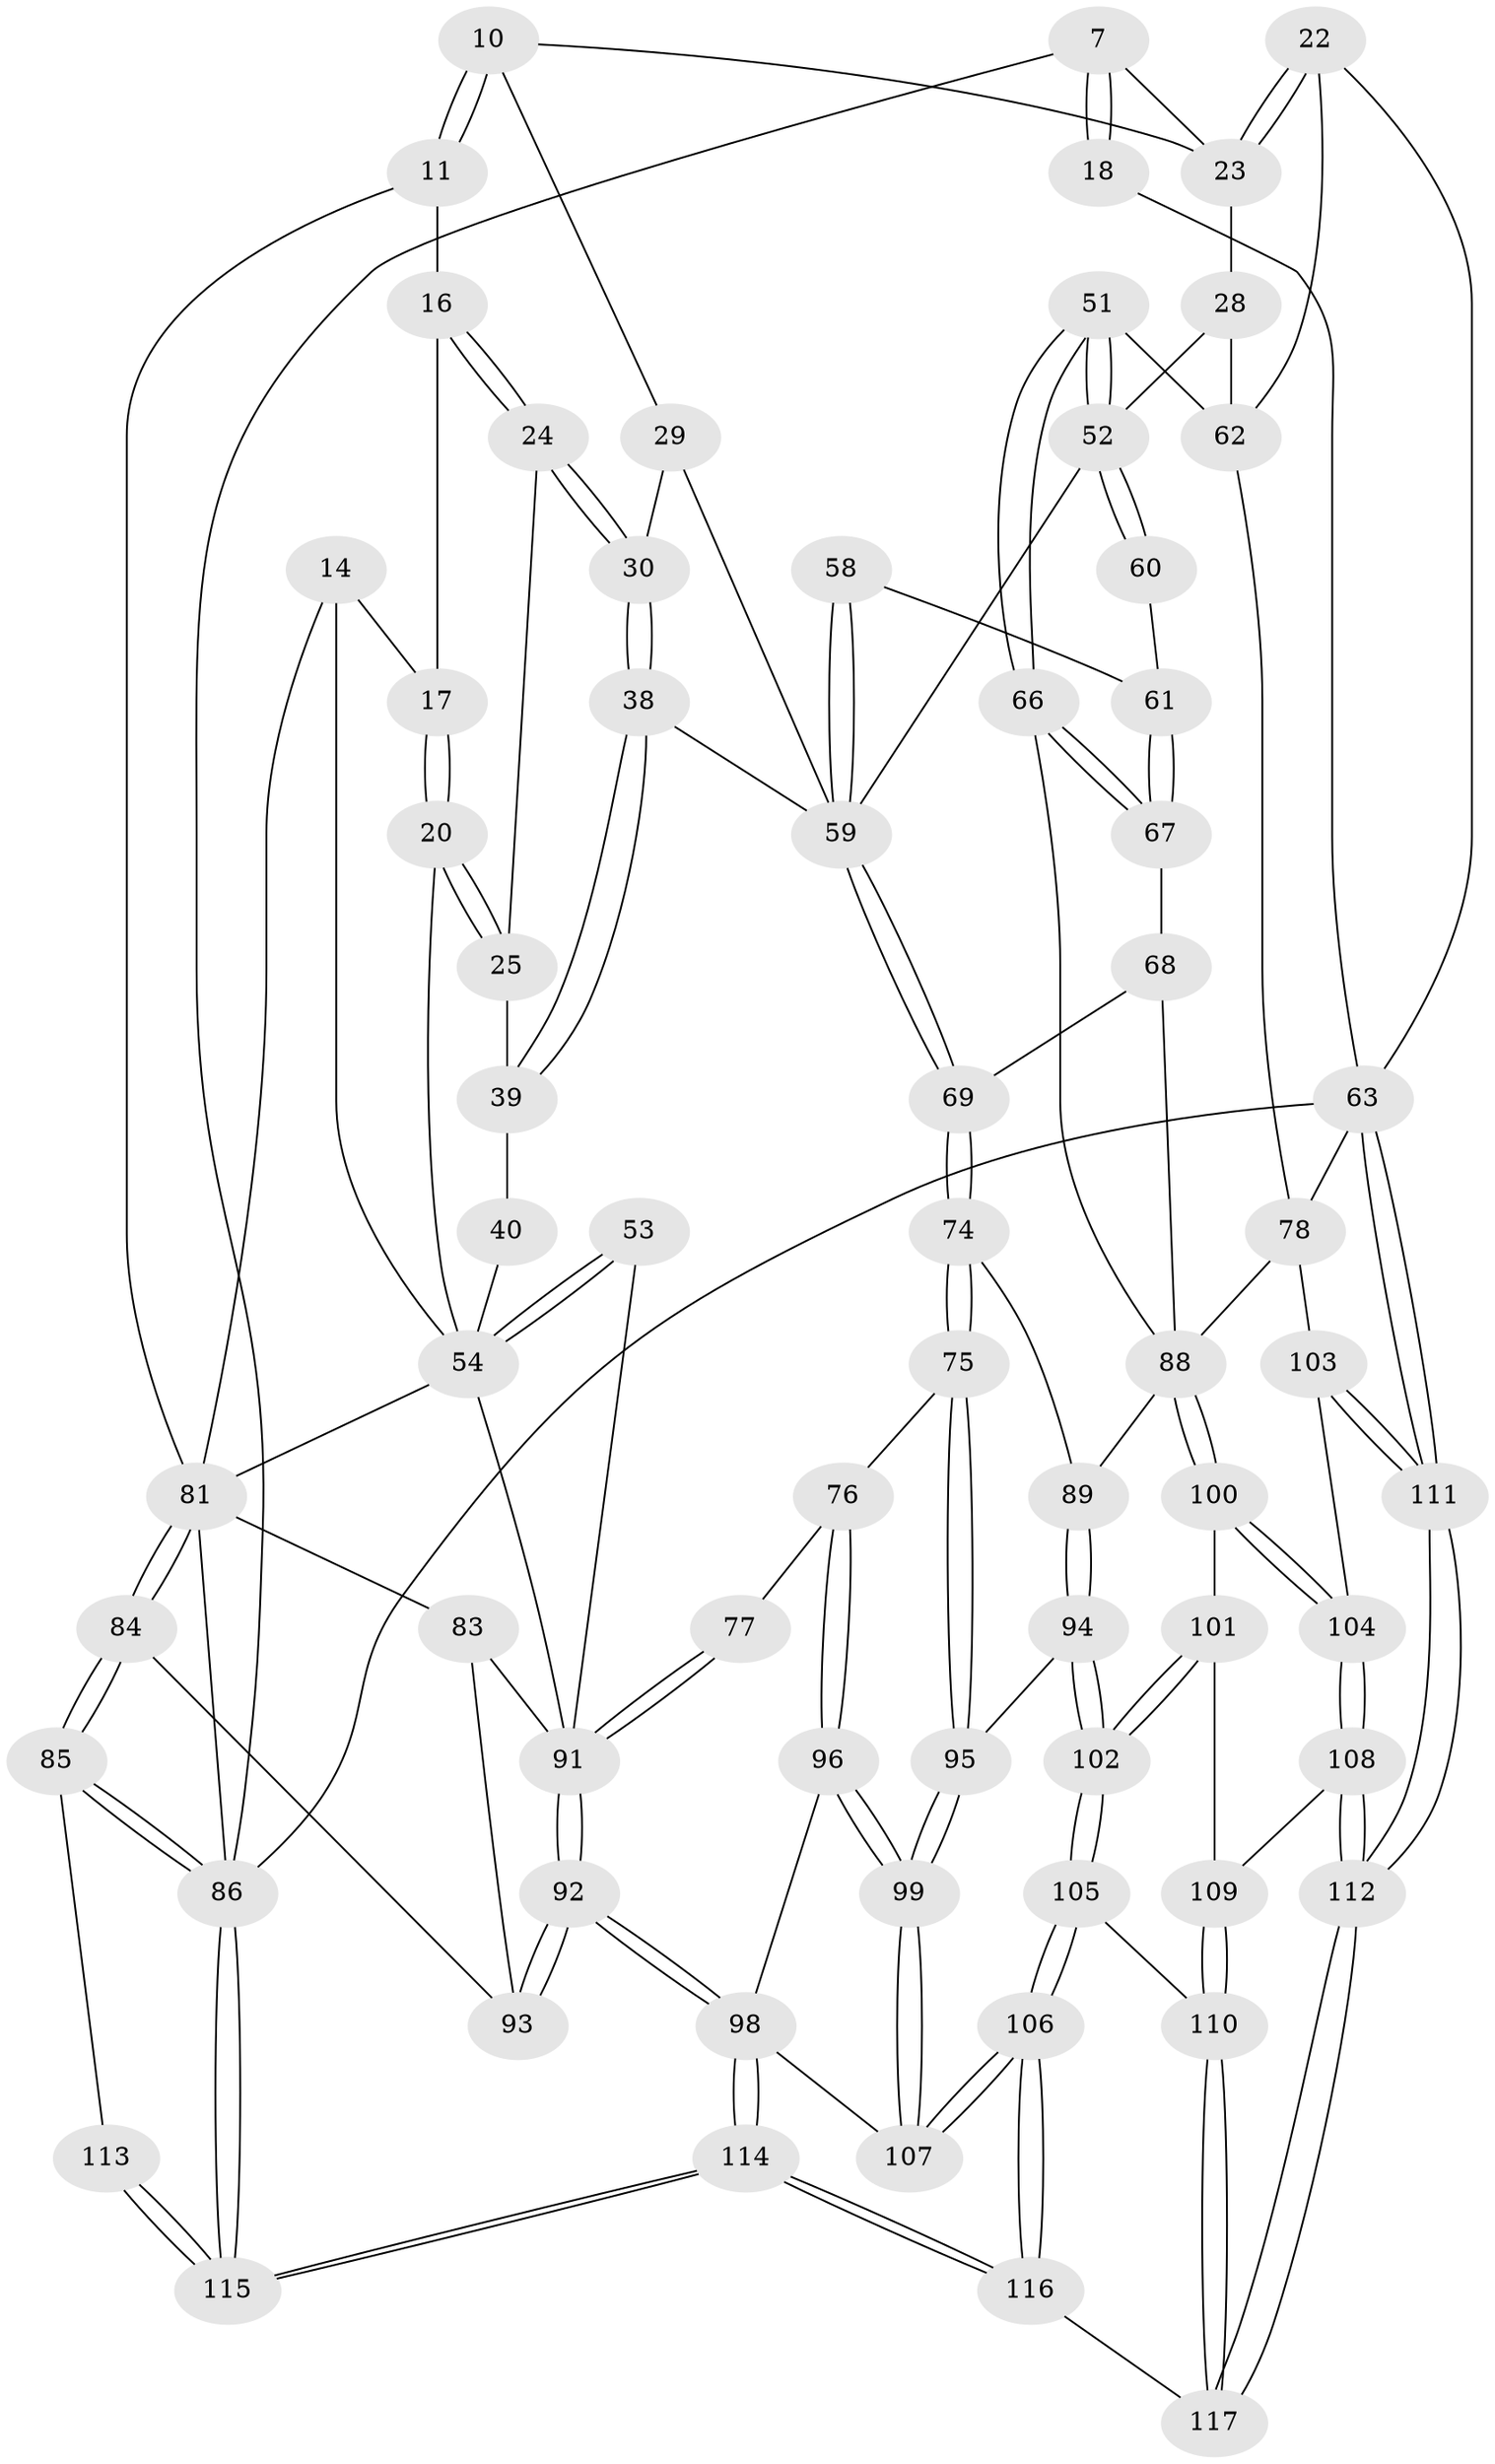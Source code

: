 // original degree distribution, {3: 0.02564102564102564, 6: 0.28205128205128205, 4: 0.2905982905982906, 5: 0.4017094017094017}
// Generated by graph-tools (version 1.1) at 2025/06/03/04/25 22:06:29]
// undirected, 70 vertices, 165 edges
graph export_dot {
graph [start="1"]
  node [color=gray90,style=filled];
  7 [pos="+0.8515345760089953+0.08447378818296603",super="+6"];
  10 [pos="+0.692249641278387+0.19952816542792906"];
  11 [pos="+0.6476562358498673+0.0934412231867395",super="+5"];
  14 [pos="+0.12149716656657492+0.1327142983339444",super="+13+12"];
  16 [pos="+0.4463655138113312+0.09362221231875804"];
  17 [pos="+0.3908019241089207+0.026622862569242987"];
  18 [pos="+1+0.1179234790973949"];
  20 [pos="+0.3070780120702645+0.19448427369784763"];
  22 [pos="+1+0.17577414940450303"];
  23 [pos="+0.9574947723293729+0.14203676918542443",super="+9"];
  24 [pos="+0.4389429573463313+0.20933130190762025"];
  25 [pos="+0.3421011759714449+0.2375637760396687"];
  28 [pos="+0.7335712337776977+0.22176080545872104",super="+27"];
  29 [pos="+0.5580583513031301+0.2653194527693367"];
  30 [pos="+0.518985383390221+0.2651512879786567"];
  38 [pos="+0.3671487241566172+0.45902879888153914"];
  39 [pos="+0.350284383546051+0.454270771125554",super="+36"];
  40 [pos="+0.3377890560881242+0.45639521039852576",super="+37"];
  51 [pos="+0.8160776351009632+0.529125474897808",super="+50"];
  52 [pos="+0.7275453329802178+0.4863744347799003",super="+45+46"];
  53 [pos="+0.24892612756721436+0.4747590624179564"];
  54 [pos="+0.10297911579998832+0.4423666191671258",super="+34+42"];
  58 [pos="+0.4915986469825402+0.48436792983392224"];
  59 [pos="+0.43399599319779597+0.5150171693570893",super="+44+43+47"];
  60 [pos="+0.6759241892223546+0.4930420336256581"];
  61 [pos="+0.6722996981236319+0.49672999307270094"];
  62 [pos="+1+0.38927951115609405",super="+49"];
  63 [pos="+1+1",super="+19"];
  66 [pos="+0.8574648945050911+0.7105763669003702"];
  67 [pos="+0.6047623587024085+0.5950237864249123"];
  68 [pos="+0.5689536421473403+0.6087486747400376"];
  69 [pos="+0.47027181346029195+0.5972564675720349"];
  74 [pos="+0.4408146702427499+0.6746504465040853"];
  75 [pos="+0.3570362316365363+0.741746912020987"];
  76 [pos="+0.3093077774167418+0.7505444087850839"];
  77 [pos="+0.3010351874516691+0.7487695056999073"];
  78 [pos="+0.8917522414400789+0.7448525938663908",super="+64"];
  81 [pos="+0+0.6334756851165453",super="+57+26+15+4"];
  83 [pos="+0.10482146258564021+0.6797498590488472",super="+80+71"];
  84 [pos="+0+0.7219340915095824"];
  85 [pos="+0+0.9084123797929866"];
  86 [pos="+0+1",super="+2"];
  88 [pos="+0.6135924267464907+0.7987131926118548",super="+87"];
  89 [pos="+0.48647543231074714+0.7252573429624537"];
  91 [pos="+0.17282929254856044+0.8395175876215156",super="+82+73+72+70"];
  92 [pos="+0.14576055835749271+0.8748211754339362"];
  93 [pos="+0.12488129421440693+0.8731215753743644",super="+90"];
  94 [pos="+0.4943451477012233+0.8716441835069201"];
  95 [pos="+0.44632103575276905+0.8760428902445213"];
  96 [pos="+0.32281110187181433+0.9123453371148498"];
  98 [pos="+0.17808739267770807+0.923933358145681",super="+97"];
  99 [pos="+0.38147338814995485+0.9647491213915811"];
  100 [pos="+0.5916708708877044+0.861877028788715"];
  101 [pos="+0.590751092332904+0.8628472742377108"];
  102 [pos="+0.5436485455333686+0.8829903777228236"];
  103 [pos="+0.859571997054716+0.8095330179476249"];
  104 [pos="+0.7132652428475618+0.9133949106550191"];
  105 [pos="+0.5338679280357347+0.946125506979642"];
  106 [pos="+0.40282180625314173+1"];
  107 [pos="+0.3910669947309042+1"];
  108 [pos="+0.7003697522711784+0.9948080306709741"];
  109 [pos="+0.6107435237957031+0.9174998924610221"];
  110 [pos="+0.6101590201477709+1"];
  111 [pos="+0.7885328808575371+1"];
  112 [pos="+0.73156944700644+1"];
  113 [pos="+0.09713313732996533+0.891871230818495"];
  114 [pos="+0.16202242076853257+1"];
  115 [pos="+0+1"];
  116 [pos="+0.402187651414256+1"];
  117 [pos="+0.7220512389174246+1"];
  7 -- 18 [weight=2];
  7 -- 18;
  7 -- 86;
  7 -- 23;
  10 -- 11;
  10 -- 11;
  10 -- 29;
  10 -- 23;
  11 -- 16;
  11 -- 81;
  14 -- 54 [weight=2];
  14 -- 81 [weight=2];
  14 -- 17;
  16 -- 17;
  16 -- 24;
  16 -- 24;
  17 -- 20;
  17 -- 20;
  18 -- 63;
  20 -- 25;
  20 -- 25;
  20 -- 54;
  22 -- 23;
  22 -- 23;
  22 -- 63;
  22 -- 62;
  23 -- 28 [weight=2];
  24 -- 25;
  24 -- 30;
  24 -- 30;
  25 -- 39;
  28 -- 52;
  28 -- 62;
  29 -- 30;
  29 -- 59;
  30 -- 38;
  30 -- 38;
  38 -- 39;
  38 -- 39;
  38 -- 59;
  39 -- 40 [weight=2];
  40 -- 54 [weight=2];
  51 -- 52;
  51 -- 52;
  51 -- 66;
  51 -- 66;
  51 -- 62 [weight=2];
  52 -- 60 [weight=2];
  52 -- 60;
  52 -- 59;
  53 -- 54 [weight=2];
  53 -- 54;
  53 -- 91;
  54 -- 81;
  54 -- 91 [weight=2];
  58 -- 59 [weight=2];
  58 -- 59;
  58 -- 61;
  59 -- 69;
  59 -- 69;
  60 -- 61;
  61 -- 67;
  61 -- 67;
  62 -- 78;
  63 -- 111;
  63 -- 111;
  63 -- 86 [weight=2];
  63 -- 78;
  66 -- 67;
  66 -- 67;
  66 -- 88;
  67 -- 68;
  68 -- 69;
  68 -- 88;
  69 -- 74;
  69 -- 74;
  74 -- 75;
  74 -- 75;
  74 -- 89;
  75 -- 76;
  75 -- 95;
  75 -- 95;
  76 -- 77;
  76 -- 96;
  76 -- 96;
  77 -- 91 [weight=2];
  77 -- 91;
  78 -- 103;
  78 -- 88;
  81 -- 84;
  81 -- 84;
  81 -- 86 [weight=2];
  81 -- 83 [weight=2];
  83 -- 91 [weight=3];
  83 -- 93;
  84 -- 85;
  84 -- 85;
  84 -- 93;
  85 -- 86;
  85 -- 86;
  85 -- 113;
  86 -- 115;
  86 -- 115;
  88 -- 89;
  88 -- 100;
  88 -- 100;
  89 -- 94;
  89 -- 94;
  91 -- 92;
  91 -- 92;
  92 -- 93;
  92 -- 93;
  92 -- 98;
  92 -- 98;
  94 -- 95;
  94 -- 102;
  94 -- 102;
  95 -- 99;
  95 -- 99;
  96 -- 99;
  96 -- 99;
  96 -- 98;
  98 -- 114;
  98 -- 114;
  98 -- 107;
  99 -- 107;
  99 -- 107;
  100 -- 101;
  100 -- 104;
  100 -- 104;
  101 -- 102;
  101 -- 102;
  101 -- 109;
  102 -- 105;
  102 -- 105;
  103 -- 104;
  103 -- 111;
  103 -- 111;
  104 -- 108;
  104 -- 108;
  105 -- 106;
  105 -- 106;
  105 -- 110;
  106 -- 107;
  106 -- 107;
  106 -- 116;
  106 -- 116;
  108 -- 109;
  108 -- 112;
  108 -- 112;
  109 -- 110;
  109 -- 110;
  110 -- 117;
  110 -- 117;
  111 -- 112;
  111 -- 112;
  112 -- 117;
  112 -- 117;
  113 -- 115;
  113 -- 115;
  114 -- 115;
  114 -- 115;
  114 -- 116;
  114 -- 116;
  116 -- 117;
}
